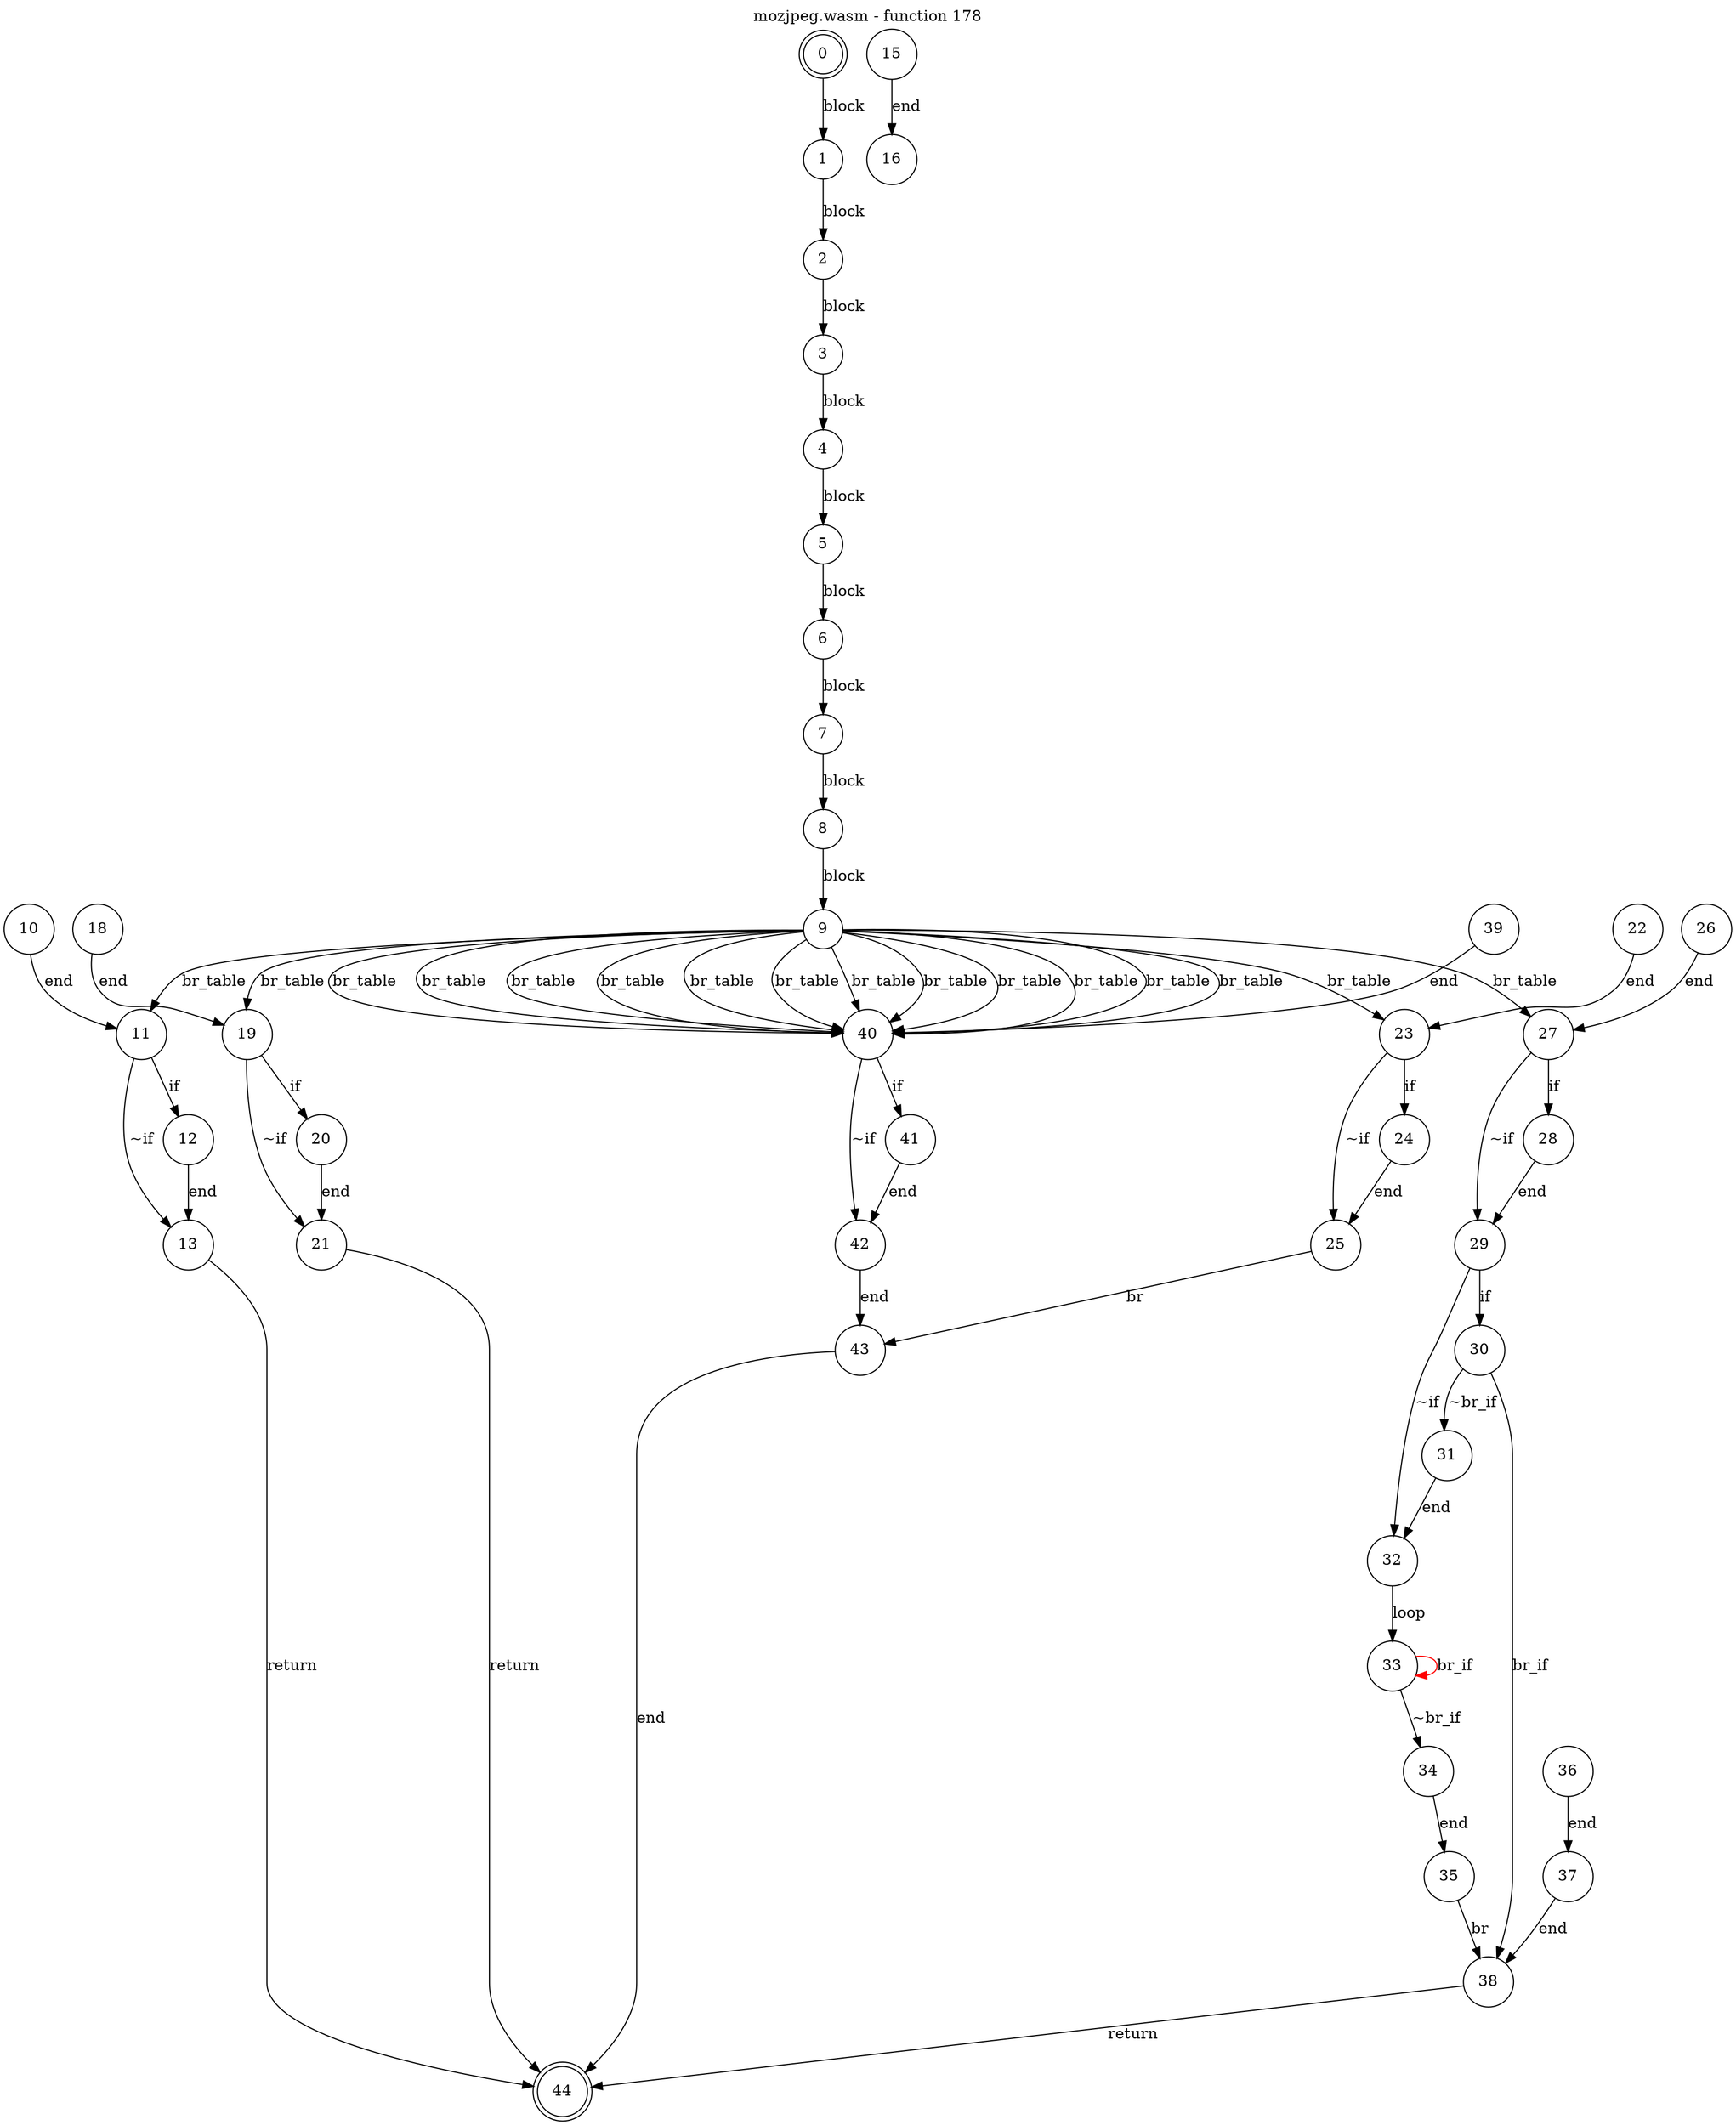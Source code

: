 digraph finite_state_machine {
    label = "mozjpeg.wasm - function 178"
    labelloc =  t
    labelfontsize = 16
    labelfontcolor = black
    labelfontname = "Helvetica"
    node [shape = doublecircle]; 0 44;
    node [shape = circle];
    0 -> 1[label = "block"];
    1 -> 2[label = "block"];
    2 -> 3[label = "block"];
    3 -> 4[label = "block"];
    4 -> 5[label = "block"];
    5 -> 6[label = "block"];
    6 -> 7[label = "block"];
    7 -> 8[label = "block"];
    8 -> 9[label = "block"];
    9 -> 40[label = "br_table"];
    9 -> 40[label = "br_table"];
    9 -> 40[label = "br_table"];
    9 -> 40[label = "br_table"];
    9 -> 40[label = "br_table"];
    9 -> 40[label = "br_table"];
    9 -> 40[label = "br_table"];
    9 -> 40[label = "br_table"];
    9 -> 40[label = "br_table"];
    9 -> 40[label = "br_table"];
    9 -> 23[label = "br_table"];
    9 -> 19[label = "br_table"];
    9 -> 40[label = "br_table"];
    9 -> 40[label = "br_table"];
    9 -> 11[label = "br_table"];
    9 -> 27[label = "br_table"];
    10 -> 11[label = "end"];
    11 -> 12[label = "if"];
    11 -> 13[label = "~if"];
    12 -> 13[label = "end"];
    13 -> 44[label = "return"];
    15 -> 16[label = "end"];
    18 -> 19[label = "end"];
    19 -> 20[label = "if"];
    19 -> 21[label = "~if"];
    20 -> 21[label = "end"];
    21 -> 44[label = "return"];
    22 -> 23[label = "end"];
    23 -> 24[label = "if"];
    23 -> 25[label = "~if"];
    24 -> 25[label = "end"];
    25 -> 43[label = "br"];
    26 -> 27[label = "end"];
    27 -> 28[label = "if"];
    27 -> 29[label = "~if"];
    28 -> 29[label = "end"];
    29 -> 30[label = "if"];
    29 -> 32[label = "~if"];
    30 -> 31[label = "~br_if"];
    30 -> 38[label = "br_if"];
    31 -> 32[label = "end"];
    32 -> 33[label = "loop"];
    33 -> 34[label = "~br_if"];
    33 -> 33[color="red" label = "br_if"];
    34 -> 35[label = "end"];
    35 -> 38[label = "br"];
    36 -> 37[label = "end"];
    37 -> 38[label = "end"];
    38 -> 44[label = "return"];
    39 -> 40[label = "end"];
    40 -> 41[label = "if"];
    40 -> 42[label = "~if"];
    41 -> 42[label = "end"];
    42 -> 43[label = "end"];
    43 -> 44[label = "end"];
}

